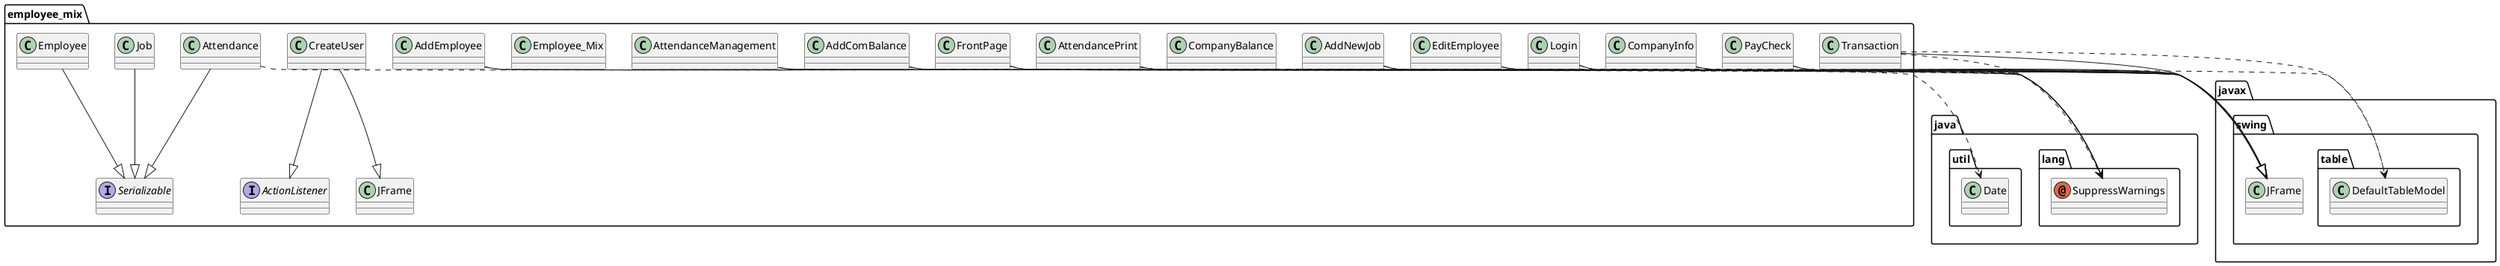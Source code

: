 @startuml
annotation java.lang.SuppressWarnings
class employee_mix.AddComBalance
class employee_mix.AddEmployee
class employee_mix.AddNewJob
class employee_mix.Attendance
class employee_mix.AttendanceManagement
class employee_mix.AttendancePrint
class employee_mix.CompanyBalance
class employee_mix.CompanyInfo
class employee_mix.CreateUser
class employee_mix.EditEmployee
class employee_mix.Employee
class employee_mix.Employee_Mix
class employee_mix.FrontPage
class employee_mix.JFrame
class employee_mix.Job
class employee_mix.Login
class employee_mix.PayCheck
class employee_mix.Transaction
class java.util.Date
class javax.swing.JFrame
class javax.swing.table.DefaultTableModel
interface employee_mix.ActionListener
interface employee_mix.Serializable
employee_mix.AddComBalance ..> java.lang.SuppressWarnings
employee_mix.AddComBalance --|> javax.swing.JFrame
employee_mix.AddEmployee ..> java.lang.SuppressWarnings
employee_mix.AddEmployee --|> javax.swing.JFrame
employee_mix.AddNewJob ..> java.lang.SuppressWarnings
employee_mix.AddNewJob --|> javax.swing.JFrame
employee_mix.Attendance ..> java.util.Date
employee_mix.Attendance --|> employee_mix.Serializable
employee_mix.AttendanceManagement ..> java.lang.SuppressWarnings
employee_mix.AttendanceManagement --|> javax.swing.JFrame
employee_mix.AttendancePrint ..> java.lang.SuppressWarnings
employee_mix.AttendancePrint --|> javax.swing.JFrame
employee_mix.AttendancePrint ..> javax.swing.table.DefaultTableModel
employee_mix.CompanyInfo ..> java.lang.SuppressWarnings
employee_mix.CompanyInfo --|> javax.swing.JFrame
employee_mix.CreateUser --|> employee_mix.JFrame
employee_mix.CreateUser --|> employee_mix.ActionListener
employee_mix.EditEmployee ..> java.lang.SuppressWarnings
employee_mix.EditEmployee --|> javax.swing.JFrame
employee_mix.Employee --|> employee_mix.Serializable
employee_mix.FrontPage ..> java.lang.SuppressWarnings
employee_mix.FrontPage --|> javax.swing.JFrame
employee_mix.Job --|> employee_mix.Serializable
employee_mix.Login ..> java.lang.SuppressWarnings
employee_mix.Login --|> javax.swing.JFrame
employee_mix.PayCheck ..> java.lang.SuppressWarnings
employee_mix.PayCheck --|> javax.swing.JFrame
employee_mix.Transaction ..> java.lang.SuppressWarnings
employee_mix.Transaction --|> javax.swing.JFrame
employee_mix.Transaction ..> javax.swing.table.DefaultTableModel
@enduml
